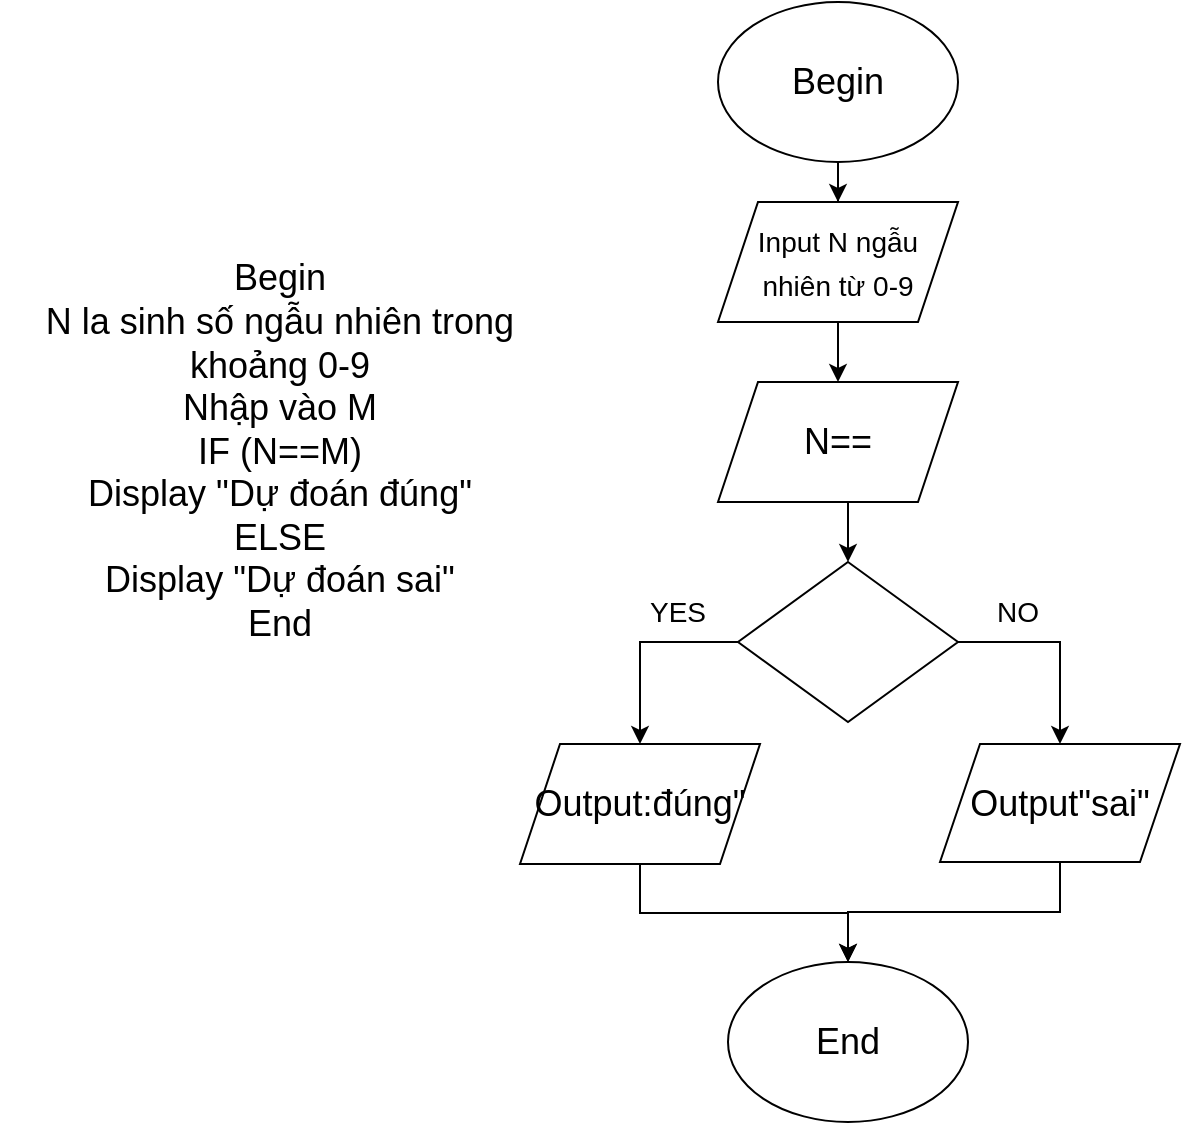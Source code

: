 <mxfile version="20.6.0" type="device"><diagram id="C5RBs43oDa-KdzZeNtuy" name="Page-1"><mxGraphModel dx="1038" dy="579" grid="1" gridSize="10" guides="1" tooltips="1" connect="1" arrows="1" fold="1" page="1" pageScale="1" pageWidth="827" pageHeight="1169" math="0" shadow="0"><root><mxCell id="WIyWlLk6GJQsqaUBKTNV-0"/><mxCell id="WIyWlLk6GJQsqaUBKTNV-1" parent="WIyWlLk6GJQsqaUBKTNV-0"/><mxCell id="UWovip6hkhMJEoJe7cF0-4" value="&lt;font style=&quot;font-size: 18px;&quot;&gt;Begin&lt;br&gt;N la sinh số ngẫu nhiên trong khoảng 0-9&lt;br&gt;Nhập vào M&lt;br&gt;IF (N==M)&lt;br&gt;Display &quot;Dự đoán đúng&quot;&lt;br&gt;ELSE&lt;br&gt;Display &quot;Dự đoán sai&quot;&lt;br&gt;End&lt;/font&gt;" style="text;html=1;strokeColor=none;fillColor=none;align=center;verticalAlign=middle;whiteSpace=wrap;rounded=0;" vertex="1" parent="WIyWlLk6GJQsqaUBKTNV-1"><mxGeometry y="10" width="280" height="450" as="geometry"/></mxCell><mxCell id="UWovip6hkhMJEoJe7cF0-21" value="" style="edgeStyle=orthogonalEdgeStyle;rounded=0;orthogonalLoop=1;jettySize=auto;html=1;fontSize=18;" edge="1" parent="WIyWlLk6GJQsqaUBKTNV-1" source="UWovip6hkhMJEoJe7cF0-5" target="UWovip6hkhMJEoJe7cF0-20"><mxGeometry relative="1" as="geometry"/></mxCell><mxCell id="UWovip6hkhMJEoJe7cF0-5" value="Begin" style="ellipse;whiteSpace=wrap;html=1;fontSize=18;" vertex="1" parent="WIyWlLk6GJQsqaUBKTNV-1"><mxGeometry x="359" y="10" width="120" height="80" as="geometry"/></mxCell><mxCell id="UWovip6hkhMJEoJe7cF0-31" style="edgeStyle=orthogonalEdgeStyle;rounded=0;orthogonalLoop=1;jettySize=auto;html=1;exitX=0.5;exitY=1;exitDx=0;exitDy=0;entryX=0.5;entryY=0;entryDx=0;entryDy=0;fontSize=18;" edge="1" parent="WIyWlLk6GJQsqaUBKTNV-1" source="UWovip6hkhMJEoJe7cF0-7" target="UWovip6hkhMJEoJe7cF0-8"><mxGeometry relative="1" as="geometry"/></mxCell><mxCell id="UWovip6hkhMJEoJe7cF0-7" value="N==" style="shape=parallelogram;perimeter=parallelogramPerimeter;whiteSpace=wrap;html=1;fixedSize=1;fontSize=18;" vertex="1" parent="WIyWlLk6GJQsqaUBKTNV-1"><mxGeometry x="359" y="200" width="120" height="60" as="geometry"/></mxCell><mxCell id="UWovip6hkhMJEoJe7cF0-32" style="edgeStyle=orthogonalEdgeStyle;rounded=0;orthogonalLoop=1;jettySize=auto;html=1;exitX=1;exitY=0.5;exitDx=0;exitDy=0;entryX=0.5;entryY=0;entryDx=0;entryDy=0;fontSize=18;" edge="1" parent="WIyWlLk6GJQsqaUBKTNV-1" source="UWovip6hkhMJEoJe7cF0-8" target="UWovip6hkhMJEoJe7cF0-13"><mxGeometry relative="1" as="geometry"/></mxCell><mxCell id="UWovip6hkhMJEoJe7cF0-43" style="edgeStyle=orthogonalEdgeStyle;rounded=0;orthogonalLoop=1;jettySize=auto;html=1;exitX=0;exitY=0.5;exitDx=0;exitDy=0;entryX=0.5;entryY=0;entryDx=0;entryDy=0;fontSize=18;" edge="1" parent="WIyWlLk6GJQsqaUBKTNV-1" source="UWovip6hkhMJEoJe7cF0-8" target="UWovip6hkhMJEoJe7cF0-38"><mxGeometry relative="1" as="geometry"/></mxCell><mxCell id="UWovip6hkhMJEoJe7cF0-8" value="" style="rhombus;whiteSpace=wrap;html=1;fontSize=18;" vertex="1" parent="WIyWlLk6GJQsqaUBKTNV-1"><mxGeometry x="369" y="290" width="110" height="80" as="geometry"/></mxCell><mxCell id="UWovip6hkhMJEoJe7cF0-49" style="edgeStyle=orthogonalEdgeStyle;rounded=0;orthogonalLoop=1;jettySize=auto;html=1;exitX=0.5;exitY=1;exitDx=0;exitDy=0;fontSize=18;" edge="1" parent="WIyWlLk6GJQsqaUBKTNV-1" source="UWovip6hkhMJEoJe7cF0-13" target="UWovip6hkhMJEoJe7cF0-14"><mxGeometry relative="1" as="geometry"/></mxCell><mxCell id="UWovip6hkhMJEoJe7cF0-13" value="Output&quot;sai&quot;" style="shape=parallelogram;perimeter=parallelogramPerimeter;whiteSpace=wrap;html=1;fixedSize=1;fontSize=18;" vertex="1" parent="WIyWlLk6GJQsqaUBKTNV-1"><mxGeometry x="470" y="381" width="120" height="59" as="geometry"/></mxCell><mxCell id="UWovip6hkhMJEoJe7cF0-14" value="End" style="ellipse;whiteSpace=wrap;html=1;fontSize=18;" vertex="1" parent="WIyWlLk6GJQsqaUBKTNV-1"><mxGeometry x="364" y="490" width="120" height="80" as="geometry"/></mxCell><mxCell id="UWovip6hkhMJEoJe7cF0-30" style="edgeStyle=orthogonalEdgeStyle;rounded=0;orthogonalLoop=1;jettySize=auto;html=1;exitX=0.5;exitY=1;exitDx=0;exitDy=0;entryX=0.5;entryY=0;entryDx=0;entryDy=0;fontSize=18;" edge="1" parent="WIyWlLk6GJQsqaUBKTNV-1" source="UWovip6hkhMJEoJe7cF0-20" target="UWovip6hkhMJEoJe7cF0-7"><mxGeometry relative="1" as="geometry"/></mxCell><mxCell id="UWovip6hkhMJEoJe7cF0-20" value="&lt;font style=&quot;font-size: 14px;&quot;&gt;Input N ngẫu nhiên từ 0-9&lt;/font&gt;" style="shape=parallelogram;perimeter=parallelogramPerimeter;whiteSpace=wrap;html=1;fixedSize=1;fontSize=18;" vertex="1" parent="WIyWlLk6GJQsqaUBKTNV-1"><mxGeometry x="359" y="110" width="120" height="60" as="geometry"/></mxCell><mxCell id="UWovip6hkhMJEoJe7cF0-48" style="edgeStyle=orthogonalEdgeStyle;rounded=0;orthogonalLoop=1;jettySize=auto;html=1;exitX=0.5;exitY=1;exitDx=0;exitDy=0;fontSize=18;" edge="1" parent="WIyWlLk6GJQsqaUBKTNV-1" source="UWovip6hkhMJEoJe7cF0-38" target="UWovip6hkhMJEoJe7cF0-14"><mxGeometry relative="1" as="geometry"/></mxCell><mxCell id="UWovip6hkhMJEoJe7cF0-38" value="Output:đúng&quot;" style="shape=parallelogram;perimeter=parallelogramPerimeter;whiteSpace=wrap;html=1;fixedSize=1;fontSize=18;" vertex="1" parent="WIyWlLk6GJQsqaUBKTNV-1"><mxGeometry x="260" y="381" width="120" height="60" as="geometry"/></mxCell><mxCell id="UWovip6hkhMJEoJe7cF0-50" value="YES" style="text;html=1;strokeColor=none;fillColor=none;align=center;verticalAlign=middle;whiteSpace=wrap;rounded=0;fontSize=14;" vertex="1" parent="WIyWlLk6GJQsqaUBKTNV-1"><mxGeometry x="309" y="300" width="60" height="30" as="geometry"/></mxCell><mxCell id="UWovip6hkhMJEoJe7cF0-51" value="NO" style="text;html=1;strokeColor=none;fillColor=none;align=center;verticalAlign=middle;whiteSpace=wrap;rounded=0;fontSize=14;" vertex="1" parent="WIyWlLk6GJQsqaUBKTNV-1"><mxGeometry x="479" y="300" width="60" height="30" as="geometry"/></mxCell></root></mxGraphModel></diagram></mxfile>